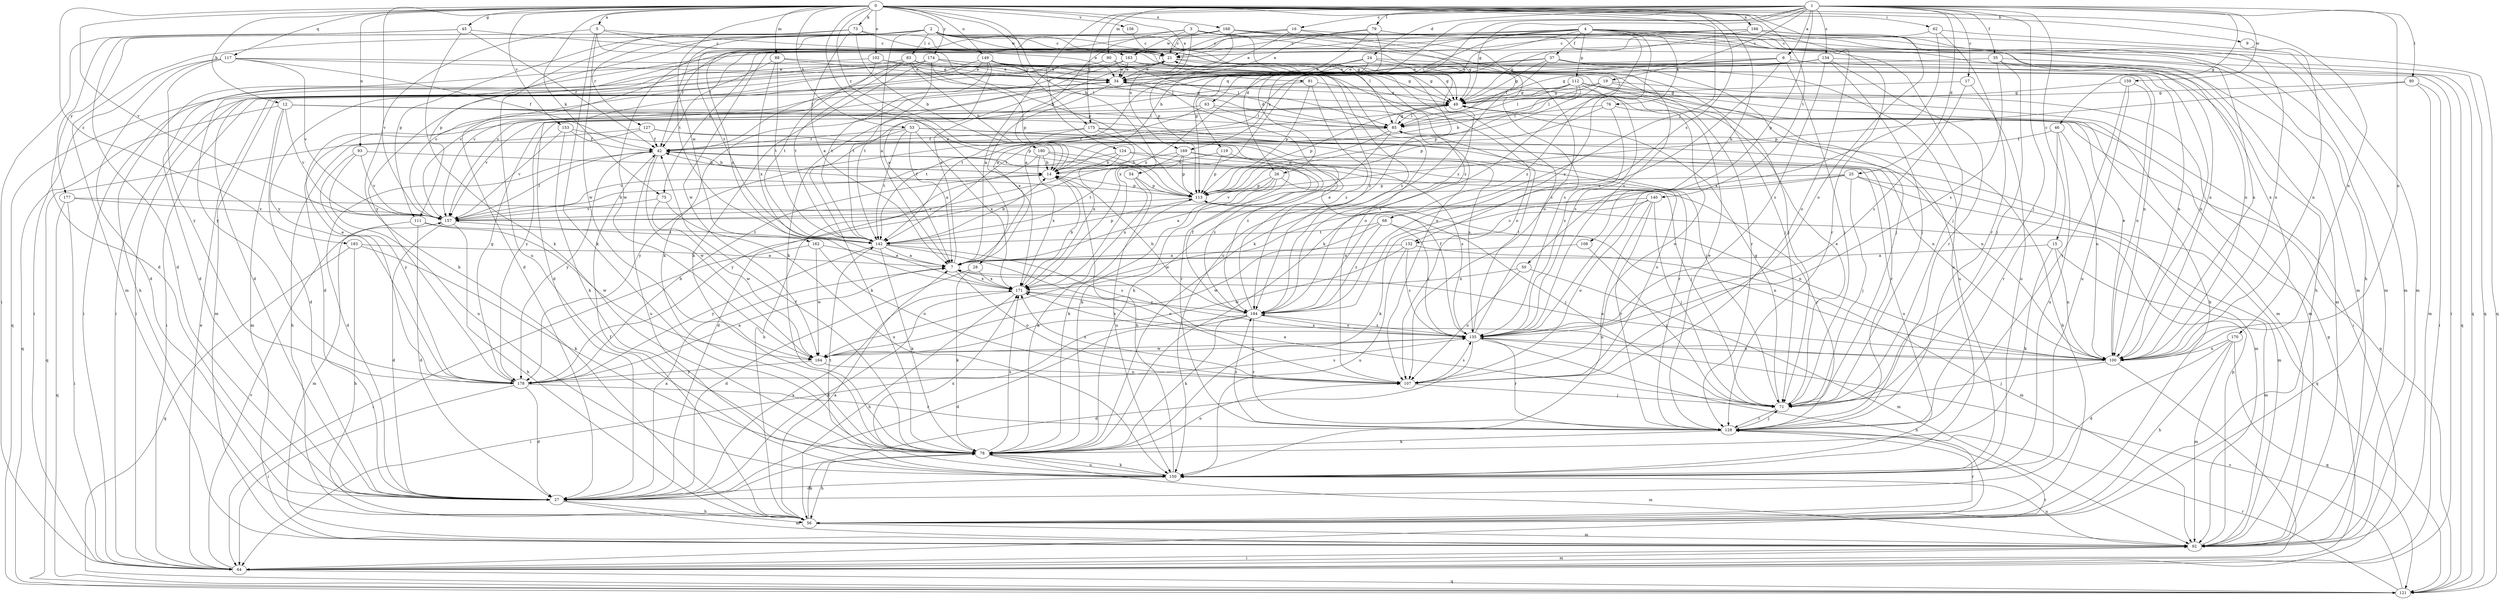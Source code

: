 strict digraph  {
0;
1;
2;
3;
4;
5;
6;
7;
9;
12;
14;
15;
16;
17;
19;
21;
24;
25;
26;
27;
28;
34;
35;
37;
42;
45;
46;
49;
50;
53;
54;
56;
62;
63;
64;
68;
71;
73;
75;
76;
78;
79;
80;
81;
83;
85;
88;
90;
92;
93;
100;
102;
107;
108;
111;
112;
113;
117;
119;
121;
124;
127;
128;
132;
134;
135;
140;
142;
149;
150;
153;
156;
157;
159;
162;
163;
164;
166;
168;
169;
170;
171;
174;
175;
177;
178;
180;
183;
184;
0 -> 5  [label=a];
0 -> 9  [label=b];
0 -> 12  [label=b];
0 -> 28  [label=e];
0 -> 34  [label=e];
0 -> 45  [label=g];
0 -> 50  [label=h];
0 -> 53  [label=h];
0 -> 54  [label=h];
0 -> 56  [label=h];
0 -> 62  [label=i];
0 -> 68  [label=j];
0 -> 73  [label=k];
0 -> 75  [label=k];
0 -> 88  [label=m];
0 -> 93  [label=n];
0 -> 100  [label=n];
0 -> 102  [label=o];
0 -> 107  [label=o];
0 -> 117  [label=q];
0 -> 132  [label=s];
0 -> 140  [label=t];
0 -> 142  [label=t];
0 -> 149  [label=u];
0 -> 153  [label=v];
0 -> 156  [label=v];
0 -> 157  [label=v];
0 -> 166  [label=x];
0 -> 168  [label=x];
0 -> 174  [label=y];
0 -> 175  [label=y];
0 -> 180  [label=z];
0 -> 183  [label=z];
1 -> 6  [label=a];
1 -> 15  [label=c];
1 -> 16  [label=c];
1 -> 17  [label=c];
1 -> 19  [label=c];
1 -> 24  [label=d];
1 -> 25  [label=d];
1 -> 26  [label=d];
1 -> 35  [label=f];
1 -> 46  [label=g];
1 -> 49  [label=g];
1 -> 71  [label=j];
1 -> 79  [label=l];
1 -> 80  [label=l];
1 -> 90  [label=m];
1 -> 100  [label=n];
1 -> 108  [label=p];
1 -> 119  [label=q];
1 -> 124  [label=r];
1 -> 134  [label=s];
1 -> 159  [label=w];
1 -> 175  [label=y];
2 -> 7  [label=a];
2 -> 21  [label=c];
2 -> 34  [label=e];
2 -> 81  [label=l];
2 -> 83  [label=l];
2 -> 85  [label=l];
2 -> 92  [label=m];
2 -> 107  [label=o];
2 -> 111  [label=p];
2 -> 127  [label=r];
2 -> 142  [label=t];
2 -> 162  [label=w];
2 -> 163  [label=w];
2 -> 177  [label=y];
2 -> 184  [label=z];
3 -> 14  [label=b];
3 -> 92  [label=m];
3 -> 111  [label=p];
3 -> 135  [label=s];
3 -> 150  [label=u];
3 -> 163  [label=w];
3 -> 169  [label=x];
4 -> 26  [label=d];
4 -> 27  [label=d];
4 -> 37  [label=f];
4 -> 42  [label=f];
4 -> 56  [label=h];
4 -> 63  [label=i];
4 -> 75  [label=k];
4 -> 76  [label=k];
4 -> 78  [label=k];
4 -> 92  [label=m];
4 -> 100  [label=n];
4 -> 107  [label=o];
4 -> 112  [label=p];
4 -> 121  [label=q];
4 -> 164  [label=w];
4 -> 178  [label=y];
4 -> 184  [label=z];
5 -> 21  [label=c];
5 -> 78  [label=k];
5 -> 113  [label=p];
5 -> 157  [label=v];
5 -> 164  [label=w];
5 -> 184  [label=z];
6 -> 34  [label=e];
6 -> 71  [label=j];
6 -> 100  [label=n];
6 -> 169  [label=x];
6 -> 170  [label=x];
6 -> 171  [label=x];
6 -> 184  [label=z];
7 -> 21  [label=c];
7 -> 107  [label=o];
7 -> 171  [label=x];
9 -> 100  [label=n];
12 -> 27  [label=d];
12 -> 71  [label=j];
12 -> 85  [label=l];
12 -> 92  [label=m];
12 -> 113  [label=p];
12 -> 121  [label=q];
12 -> 157  [label=v];
14 -> 113  [label=p];
15 -> 7  [label=a];
15 -> 78  [label=k];
15 -> 92  [label=m];
15 -> 100  [label=n];
16 -> 21  [label=c];
16 -> 34  [label=e];
16 -> 42  [label=f];
16 -> 78  [label=k];
16 -> 100  [label=n];
17 -> 49  [label=g];
17 -> 135  [label=s];
17 -> 150  [label=u];
19 -> 49  [label=g];
19 -> 85  [label=l];
19 -> 92  [label=m];
19 -> 142  [label=t];
19 -> 150  [label=u];
21 -> 34  [label=e];
21 -> 49  [label=g];
21 -> 64  [label=i];
21 -> 71  [label=j];
21 -> 78  [label=k];
21 -> 121  [label=q];
24 -> 7  [label=a];
24 -> 34  [label=e];
24 -> 100  [label=n];
24 -> 135  [label=s];
24 -> 142  [label=t];
25 -> 71  [label=j];
25 -> 78  [label=k];
25 -> 92  [label=m];
25 -> 113  [label=p];
25 -> 121  [label=q];
25 -> 164  [label=w];
26 -> 7  [label=a];
26 -> 78  [label=k];
26 -> 113  [label=p];
26 -> 128  [label=r];
26 -> 157  [label=v];
27 -> 7  [label=a];
27 -> 56  [label=h];
27 -> 92  [label=m];
27 -> 171  [label=x];
28 -> 27  [label=d];
28 -> 78  [label=k];
28 -> 171  [label=x];
34 -> 49  [label=g];
34 -> 64  [label=i];
34 -> 92  [label=m];
34 -> 171  [label=x];
35 -> 34  [label=e];
35 -> 71  [label=j];
35 -> 92  [label=m];
35 -> 121  [label=q];
35 -> 135  [label=s];
37 -> 34  [label=e];
37 -> 49  [label=g];
37 -> 64  [label=i];
37 -> 71  [label=j];
37 -> 85  [label=l];
37 -> 150  [label=u];
37 -> 157  [label=v];
42 -> 14  [label=b];
42 -> 27  [label=d];
42 -> 150  [label=u];
42 -> 164  [label=w];
42 -> 178  [label=y];
45 -> 21  [label=c];
45 -> 27  [label=d];
45 -> 42  [label=f];
45 -> 64  [label=i];
45 -> 78  [label=k];
46 -> 42  [label=f];
46 -> 100  [label=n];
46 -> 128  [label=r];
46 -> 150  [label=u];
49 -> 85  [label=l];
49 -> 113  [label=p];
49 -> 178  [label=y];
50 -> 92  [label=m];
50 -> 107  [label=o];
50 -> 171  [label=x];
53 -> 7  [label=a];
53 -> 42  [label=f];
53 -> 78  [label=k];
53 -> 100  [label=n];
53 -> 128  [label=r];
53 -> 142  [label=t];
53 -> 171  [label=x];
54 -> 113  [label=p];
54 -> 150  [label=u];
54 -> 171  [label=x];
56 -> 7  [label=a];
56 -> 42  [label=f];
56 -> 78  [label=k];
56 -> 92  [label=m];
56 -> 128  [label=r];
62 -> 21  [label=c];
62 -> 92  [label=m];
62 -> 128  [label=r];
62 -> 135  [label=s];
63 -> 85  [label=l];
63 -> 121  [label=q];
63 -> 142  [label=t];
63 -> 157  [label=v];
64 -> 34  [label=e];
64 -> 49  [label=g];
64 -> 92  [label=m];
64 -> 121  [label=q];
64 -> 128  [label=r];
64 -> 157  [label=v];
68 -> 100  [label=n];
68 -> 135  [label=s];
68 -> 142  [label=t];
68 -> 164  [label=w];
68 -> 184  [label=z];
71 -> 7  [label=a];
71 -> 34  [label=e];
71 -> 49  [label=g];
71 -> 128  [label=r];
73 -> 7  [label=a];
73 -> 14  [label=b];
73 -> 21  [label=c];
73 -> 27  [label=d];
73 -> 49  [label=g];
73 -> 150  [label=u];
75 -> 150  [label=u];
75 -> 157  [label=v];
75 -> 164  [label=w];
76 -> 85  [label=l];
76 -> 107  [label=o];
76 -> 113  [label=p];
76 -> 135  [label=s];
78 -> 42  [label=f];
78 -> 56  [label=h];
78 -> 92  [label=m];
78 -> 107  [label=o];
78 -> 150  [label=u];
78 -> 171  [label=x];
79 -> 14  [label=b];
79 -> 21  [label=c];
79 -> 34  [label=e];
79 -> 100  [label=n];
79 -> 113  [label=p];
79 -> 121  [label=q];
80 -> 49  [label=g];
80 -> 64  [label=i];
80 -> 92  [label=m];
80 -> 113  [label=p];
81 -> 27  [label=d];
81 -> 49  [label=g];
81 -> 113  [label=p];
81 -> 184  [label=z];
83 -> 14  [label=b];
83 -> 27  [label=d];
83 -> 34  [label=e];
83 -> 42  [label=f];
83 -> 85  [label=l];
83 -> 142  [label=t];
83 -> 184  [label=z];
85 -> 42  [label=f];
85 -> 49  [label=g];
85 -> 56  [label=h];
85 -> 78  [label=k];
85 -> 113  [label=p];
88 -> 34  [label=e];
88 -> 49  [label=g];
88 -> 142  [label=t];
88 -> 157  [label=v];
88 -> 171  [label=x];
90 -> 7  [label=a];
90 -> 34  [label=e];
90 -> 85  [label=l];
90 -> 157  [label=v];
92 -> 64  [label=i];
92 -> 113  [label=p];
92 -> 150  [label=u];
93 -> 14  [label=b];
93 -> 150  [label=u];
93 -> 157  [label=v];
93 -> 178  [label=y];
100 -> 7  [label=a];
100 -> 34  [label=e];
100 -> 64  [label=i];
100 -> 71  [label=j];
100 -> 171  [label=x];
102 -> 34  [label=e];
102 -> 49  [label=g];
102 -> 56  [label=h];
102 -> 142  [label=t];
107 -> 71  [label=j];
107 -> 135  [label=s];
107 -> 171  [label=x];
108 -> 7  [label=a];
108 -> 71  [label=j];
111 -> 27  [label=d];
111 -> 92  [label=m];
111 -> 142  [label=t];
111 -> 164  [label=w];
112 -> 14  [label=b];
112 -> 49  [label=g];
112 -> 56  [label=h];
112 -> 64  [label=i];
112 -> 85  [label=l];
112 -> 92  [label=m];
112 -> 113  [label=p];
112 -> 135  [label=s];
112 -> 142  [label=t];
113 -> 42  [label=f];
113 -> 78  [label=k];
113 -> 100  [label=n];
113 -> 157  [label=v];
117 -> 27  [label=d];
117 -> 34  [label=e];
117 -> 42  [label=f];
117 -> 64  [label=i];
117 -> 71  [label=j];
117 -> 157  [label=v];
117 -> 178  [label=y];
119 -> 14  [label=b];
119 -> 78  [label=k];
119 -> 113  [label=p];
121 -> 128  [label=r];
121 -> 135  [label=s];
124 -> 14  [label=b];
124 -> 27  [label=d];
124 -> 107  [label=o];
124 -> 150  [label=u];
124 -> 157  [label=v];
127 -> 42  [label=f];
127 -> 56  [label=h];
127 -> 121  [label=q];
127 -> 135  [label=s];
127 -> 184  [label=z];
128 -> 34  [label=e];
128 -> 71  [label=j];
128 -> 78  [label=k];
128 -> 184  [label=z];
132 -> 7  [label=a];
132 -> 92  [label=m];
132 -> 135  [label=s];
132 -> 150  [label=u];
132 -> 164  [label=w];
134 -> 7  [label=a];
134 -> 27  [label=d];
134 -> 34  [label=e];
134 -> 49  [label=g];
134 -> 56  [label=h];
134 -> 71  [label=j];
134 -> 128  [label=r];
134 -> 135  [label=s];
135 -> 21  [label=c];
135 -> 27  [label=d];
135 -> 42  [label=f];
135 -> 56  [label=h];
135 -> 85  [label=l];
135 -> 100  [label=n];
135 -> 128  [label=r];
135 -> 164  [label=w];
135 -> 171  [label=x];
135 -> 184  [label=z];
140 -> 71  [label=j];
140 -> 107  [label=o];
140 -> 128  [label=r];
140 -> 150  [label=u];
140 -> 157  [label=v];
140 -> 132  [label=c];
142 -> 7  [label=a];
142 -> 14  [label=b];
142 -> 78  [label=k];
142 -> 107  [label=o];
142 -> 113  [label=p];
142 -> 135  [label=s];
142 -> 178  [label=y];
149 -> 7  [label=a];
149 -> 34  [label=e];
149 -> 85  [label=l];
149 -> 100  [label=n];
149 -> 107  [label=o];
149 -> 142  [label=t];
149 -> 157  [label=v];
149 -> 178  [label=y];
150 -> 14  [label=b];
150 -> 27  [label=d];
150 -> 78  [label=k];
150 -> 142  [label=t];
150 -> 171  [label=x];
153 -> 42  [label=f];
153 -> 78  [label=k];
153 -> 128  [label=r];
153 -> 157  [label=v];
156 -> 21  [label=c];
157 -> 14  [label=b];
157 -> 27  [label=d];
157 -> 42  [label=f];
157 -> 56  [label=h];
157 -> 142  [label=t];
159 -> 49  [label=g];
159 -> 100  [label=n];
159 -> 128  [label=r];
159 -> 150  [label=u];
162 -> 7  [label=a];
162 -> 64  [label=i];
162 -> 107  [label=o];
162 -> 164  [label=w];
163 -> 34  [label=e];
163 -> 64  [label=i];
163 -> 78  [label=k];
163 -> 107  [label=o];
163 -> 184  [label=z];
164 -> 107  [label=o];
164 -> 135  [label=s];
164 -> 178  [label=y];
166 -> 21  [label=c];
166 -> 49  [label=g];
166 -> 92  [label=m];
166 -> 100  [label=n];
166 -> 121  [label=q];
166 -> 128  [label=r];
166 -> 171  [label=x];
166 -> 178  [label=y];
168 -> 21  [label=c];
168 -> 49  [label=g];
168 -> 71  [label=j];
168 -> 113  [label=p];
168 -> 164  [label=w];
168 -> 171  [label=x];
168 -> 184  [label=z];
169 -> 14  [label=b];
169 -> 92  [label=m];
169 -> 113  [label=p];
169 -> 135  [label=s];
169 -> 142  [label=t];
169 -> 178  [label=y];
170 -> 27  [label=d];
170 -> 56  [label=h];
170 -> 92  [label=m];
170 -> 100  [label=n];
170 -> 121  [label=q];
171 -> 14  [label=b];
171 -> 27  [label=d];
171 -> 56  [label=h];
171 -> 184  [label=z];
174 -> 27  [label=d];
174 -> 34  [label=e];
174 -> 64  [label=i];
174 -> 78  [label=k];
174 -> 107  [label=o];
174 -> 113  [label=p];
174 -> 128  [label=r];
174 -> 142  [label=t];
175 -> 42  [label=f];
175 -> 100  [label=n];
175 -> 128  [label=r];
175 -> 171  [label=x];
175 -> 178  [label=y];
177 -> 64  [label=i];
177 -> 71  [label=j];
177 -> 121  [label=q];
177 -> 157  [label=v];
178 -> 7  [label=a];
178 -> 14  [label=b];
178 -> 27  [label=d];
178 -> 34  [label=e];
178 -> 49  [label=g];
178 -> 64  [label=i];
178 -> 128  [label=r];
178 -> 135  [label=s];
180 -> 14  [label=b];
180 -> 56  [label=h];
180 -> 71  [label=j];
180 -> 171  [label=x];
180 -> 184  [label=z];
183 -> 7  [label=a];
183 -> 56  [label=h];
183 -> 78  [label=k];
183 -> 121  [label=q];
184 -> 14  [label=b];
184 -> 27  [label=d];
184 -> 34  [label=e];
184 -> 42  [label=f];
184 -> 64  [label=i];
184 -> 78  [label=k];
184 -> 128  [label=r];
184 -> 135  [label=s];
}
